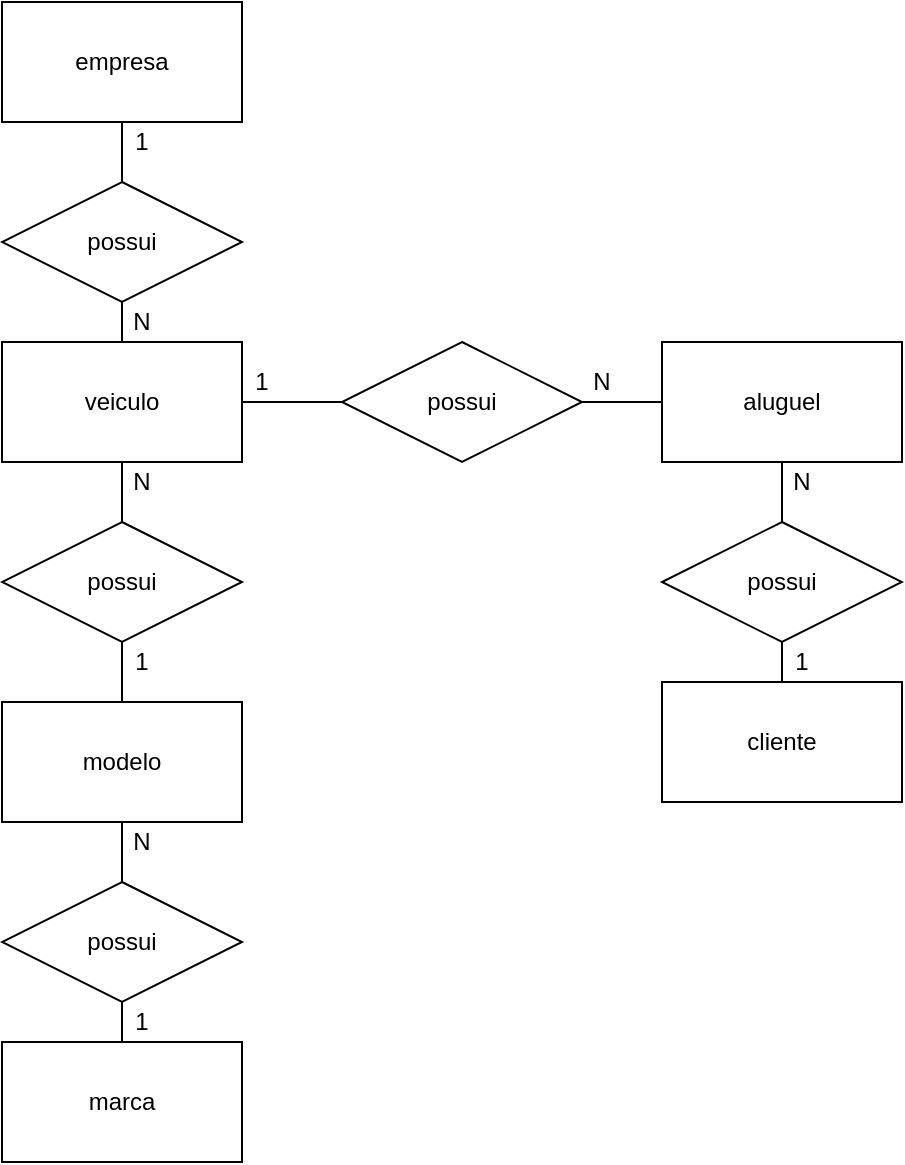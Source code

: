 <mxfile version="14.9.3" type="device"><diagram id="d7Oj7ntpUEY8c17Onodt" name="Page-1"><mxGraphModel dx="1422" dy="794" grid="1" gridSize="10" guides="1" tooltips="1" connect="1" arrows="1" fold="1" page="1" pageScale="1" pageWidth="827" pageHeight="1169" math="0" shadow="0"><root><mxCell id="0"/><mxCell id="1" parent="0"/><mxCell id="abkpknqWjpQyY1qeE0lZ-1" value="" style="edgeStyle=orthogonalEdgeStyle;rounded=0;orthogonalLoop=1;jettySize=auto;html=1;endArrow=none;endFill=0;" edge="1" parent="1" source="j4sfTLDrQYHDwDS9crY_-1" target="j4sfTLDrQYHDwDS9crY_-6"><mxGeometry relative="1" as="geometry"/></mxCell><mxCell id="j4sfTLDrQYHDwDS9crY_-1" value="empresa" style="rounded=0;whiteSpace=wrap;html=1;" parent="1" vertex="1"><mxGeometry x="150" y="210" width="120" height="60" as="geometry"/></mxCell><mxCell id="abkpknqWjpQyY1qeE0lZ-4" value="" style="edgeStyle=orthogonalEdgeStyle;rounded=0;orthogonalLoop=1;jettySize=auto;html=1;endArrow=none;endFill=0;" edge="1" parent="1" source="j4sfTLDrQYHDwDS9crY_-2" target="j4sfTLDrQYHDwDS9crY_-8"><mxGeometry relative="1" as="geometry"/></mxCell><mxCell id="abkpknqWjpQyY1qeE0lZ-8" value="" style="edgeStyle=orthogonalEdgeStyle;rounded=0;orthogonalLoop=1;jettySize=auto;html=1;endArrow=none;endFill=0;" edge="1" parent="1" source="j4sfTLDrQYHDwDS9crY_-2" target="j4sfTLDrQYHDwDS9crY_-5"><mxGeometry relative="1" as="geometry"/></mxCell><mxCell id="j4sfTLDrQYHDwDS9crY_-2" value="veiculo" style="rounded=0;whiteSpace=wrap;html=1;" parent="1" vertex="1"><mxGeometry x="150" y="380" width="120" height="60" as="geometry"/></mxCell><mxCell id="abkpknqWjpQyY1qeE0lZ-6" value="" style="edgeStyle=orthogonalEdgeStyle;rounded=0;orthogonalLoop=1;jettySize=auto;html=1;endArrow=none;endFill=0;" edge="1" parent="1" source="j4sfTLDrQYHDwDS9crY_-3" target="j4sfTLDrQYHDwDS9crY_-9"><mxGeometry relative="1" as="geometry"/></mxCell><mxCell id="j4sfTLDrQYHDwDS9crY_-3" value="modelo" style="rounded=0;whiteSpace=wrap;html=1;" parent="1" vertex="1"><mxGeometry x="150" y="560" width="120" height="60" as="geometry"/></mxCell><mxCell id="j4sfTLDrQYHDwDS9crY_-4" value="cliente" style="rounded=0;whiteSpace=wrap;html=1;" parent="1" vertex="1"><mxGeometry x="480" y="550" width="120" height="60" as="geometry"/></mxCell><mxCell id="abkpknqWjpQyY1qeE0lZ-10" value="" style="edgeStyle=orthogonalEdgeStyle;rounded=0;orthogonalLoop=1;jettySize=auto;html=1;endArrow=none;endFill=0;" edge="1" parent="1" source="j4sfTLDrQYHDwDS9crY_-5" target="abkpknqWjpQyY1qeE0lZ-9"><mxGeometry relative="1" as="geometry"/></mxCell><mxCell id="j4sfTLDrQYHDwDS9crY_-5" value="possui" style="shape=rhombus;perimeter=rhombusPerimeter;whiteSpace=wrap;html=1;align=center;" parent="1" vertex="1"><mxGeometry x="320" y="380" width="120" height="60" as="geometry"/></mxCell><mxCell id="abkpknqWjpQyY1qeE0lZ-2" value="" style="edgeStyle=orthogonalEdgeStyle;rounded=0;orthogonalLoop=1;jettySize=auto;html=1;endArrow=none;endFill=0;" edge="1" parent="1" source="j4sfTLDrQYHDwDS9crY_-6" target="j4sfTLDrQYHDwDS9crY_-2"><mxGeometry relative="1" as="geometry"/></mxCell><mxCell id="j4sfTLDrQYHDwDS9crY_-6" value="possui" style="shape=rhombus;perimeter=rhombusPerimeter;whiteSpace=wrap;html=1;align=center;" parent="1" vertex="1"><mxGeometry x="150" y="300" width="120" height="60" as="geometry"/></mxCell><mxCell id="j4sfTLDrQYHDwDS9crY_-7" value="possui" style="shape=rhombus;perimeter=rhombusPerimeter;whiteSpace=wrap;html=1;align=center;" parent="1" vertex="1"><mxGeometry x="150" y="650" width="120" height="60" as="geometry"/></mxCell><mxCell id="abkpknqWjpQyY1qeE0lZ-5" value="" style="edgeStyle=orthogonalEdgeStyle;rounded=0;orthogonalLoop=1;jettySize=auto;html=1;endArrow=none;endFill=0;" edge="1" parent="1" source="j4sfTLDrQYHDwDS9crY_-8" target="j4sfTLDrQYHDwDS9crY_-3"><mxGeometry relative="1" as="geometry"/></mxCell><mxCell id="j4sfTLDrQYHDwDS9crY_-8" value="possui" style="shape=rhombus;perimeter=rhombusPerimeter;whiteSpace=wrap;html=1;align=center;" parent="1" vertex="1"><mxGeometry x="150" y="470" width="120" height="60" as="geometry"/></mxCell><mxCell id="j4sfTLDrQYHDwDS9crY_-9" value="marca" style="rounded=0;whiteSpace=wrap;html=1;" parent="1" vertex="1"><mxGeometry x="150" y="730" width="120" height="60" as="geometry"/></mxCell><mxCell id="abkpknqWjpQyY1qeE0lZ-12" value="" style="edgeStyle=orthogonalEdgeStyle;rounded=0;orthogonalLoop=1;jettySize=auto;html=1;endArrow=none;endFill=0;" edge="1" parent="1" source="j4sfTLDrQYHDwDS9crY_-10" target="j4sfTLDrQYHDwDS9crY_-4"><mxGeometry relative="1" as="geometry"/></mxCell><mxCell id="j4sfTLDrQYHDwDS9crY_-10" value="possui" style="shape=rhombus;perimeter=rhombusPerimeter;whiteSpace=wrap;html=1;align=center;" parent="1" vertex="1"><mxGeometry x="480" y="470" width="120" height="60" as="geometry"/></mxCell><mxCell id="j4sfTLDrQYHDwDS9crY_-11" value="1" style="text;html=1;strokeColor=none;fillColor=none;align=center;verticalAlign=middle;whiteSpace=wrap;rounded=0;" parent="1" vertex="1"><mxGeometry x="200" y="270" width="40" height="20" as="geometry"/></mxCell><mxCell id="j4sfTLDrQYHDwDS9crY_-12" value="N" style="text;html=1;strokeColor=none;fillColor=none;align=center;verticalAlign=middle;whiteSpace=wrap;rounded=0;" parent="1" vertex="1"><mxGeometry x="200" y="360" width="40" height="20" as="geometry"/></mxCell><mxCell id="j4sfTLDrQYHDwDS9crY_-13" value="N" style="text;html=1;strokeColor=none;fillColor=none;align=center;verticalAlign=middle;whiteSpace=wrap;rounded=0;" parent="1" vertex="1"><mxGeometry x="200" y="620" width="40" height="20" as="geometry"/></mxCell><mxCell id="j4sfTLDrQYHDwDS9crY_-16" value="N" style="text;html=1;strokeColor=none;fillColor=none;align=center;verticalAlign=middle;whiteSpace=wrap;rounded=0;" parent="1" vertex="1"><mxGeometry x="430" y="390" width="40" height="20" as="geometry"/></mxCell><mxCell id="j4sfTLDrQYHDwDS9crY_-17" value="N" style="text;html=1;strokeColor=none;fillColor=none;align=center;verticalAlign=middle;whiteSpace=wrap;rounded=0;" parent="1" vertex="1"><mxGeometry x="200" y="440" width="40" height="20" as="geometry"/></mxCell><mxCell id="j4sfTLDrQYHDwDS9crY_-18" value="1" style="text;html=1;strokeColor=none;fillColor=none;align=center;verticalAlign=middle;whiteSpace=wrap;rounded=0;" parent="1" vertex="1"><mxGeometry x="200" y="710" width="40" height="20" as="geometry"/></mxCell><mxCell id="j4sfTLDrQYHDwDS9crY_-19" value="1" style="text;html=1;strokeColor=none;fillColor=none;align=center;verticalAlign=middle;whiteSpace=wrap;rounded=0;" parent="1" vertex="1"><mxGeometry x="200" y="530" width="40" height="20" as="geometry"/></mxCell><mxCell id="abkpknqWjpQyY1qeE0lZ-11" style="edgeStyle=orthogonalEdgeStyle;rounded=0;orthogonalLoop=1;jettySize=auto;html=1;endArrow=none;endFill=0;" edge="1" parent="1" source="abkpknqWjpQyY1qeE0lZ-9"><mxGeometry relative="1" as="geometry"><mxPoint x="540" y="460" as="targetPoint"/></mxGeometry></mxCell><mxCell id="abkpknqWjpQyY1qeE0lZ-13" value="" style="edgeStyle=orthogonalEdgeStyle;rounded=0;orthogonalLoop=1;jettySize=auto;html=1;endArrow=none;endFill=0;" edge="1" parent="1" source="abkpknqWjpQyY1qeE0lZ-9" target="j4sfTLDrQYHDwDS9crY_-10"><mxGeometry relative="1" as="geometry"/></mxCell><mxCell id="abkpknqWjpQyY1qeE0lZ-9" value="aluguel" style="rounded=0;whiteSpace=wrap;html=1;" vertex="1" parent="1"><mxGeometry x="480" y="380" width="120" height="60" as="geometry"/></mxCell><mxCell id="abkpknqWjpQyY1qeE0lZ-14" value="1" style="text;html=1;strokeColor=none;fillColor=none;align=center;verticalAlign=middle;whiteSpace=wrap;rounded=0;" vertex="1" parent="1"><mxGeometry x="260" y="390" width="40" height="20" as="geometry"/></mxCell><mxCell id="abkpknqWjpQyY1qeE0lZ-15" value="N" style="text;html=1;strokeColor=none;fillColor=none;align=center;verticalAlign=middle;whiteSpace=wrap;rounded=0;" vertex="1" parent="1"><mxGeometry x="530" y="440" width="40" height="20" as="geometry"/></mxCell><mxCell id="abkpknqWjpQyY1qeE0lZ-16" value="1" style="text;html=1;strokeColor=none;fillColor=none;align=center;verticalAlign=middle;whiteSpace=wrap;rounded=0;" vertex="1" parent="1"><mxGeometry x="530" y="530" width="40" height="20" as="geometry"/></mxCell></root></mxGraphModel></diagram></mxfile>